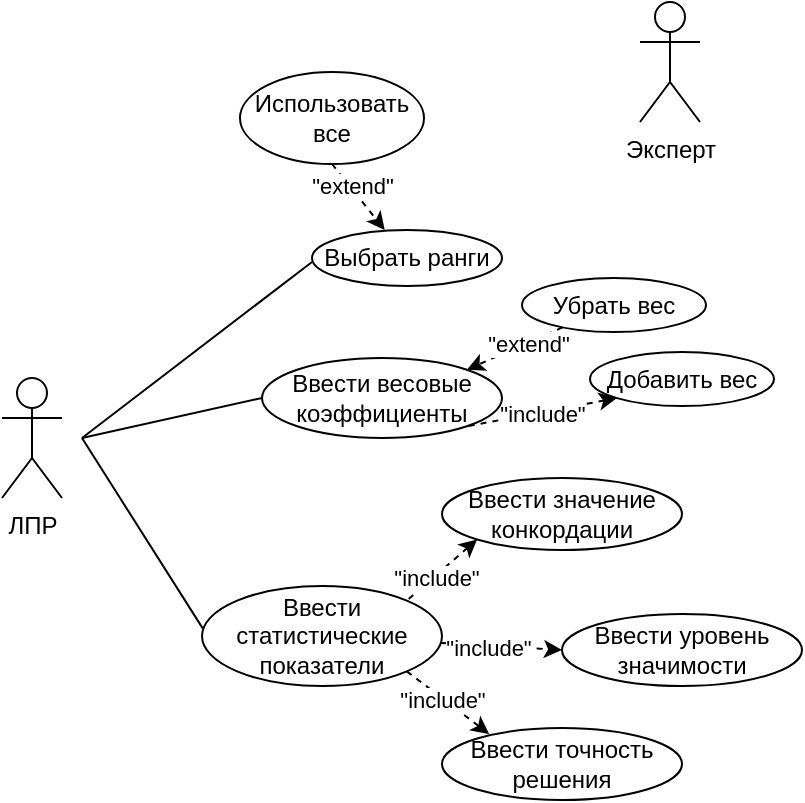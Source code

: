 <mxfile version="22.1.4" type="github">
  <diagram name="Страница — 1" id="13ZsyIA3A2PHv1gfF3Tv">
    <mxGraphModel dx="989" dy="538" grid="0" gridSize="10" guides="1" tooltips="1" connect="1" arrows="1" fold="1" page="1" pageScale="1" pageWidth="1169" pageHeight="827" math="0" shadow="0">
      <root>
        <mxCell id="0" />
        <mxCell id="1" parent="0" />
        <mxCell id="u1M5d2YBWSQStyXBgiU--1" value="ЛПР" style="shape=umlActor;verticalLabelPosition=bottom;verticalAlign=top;html=1;outlineConnect=0;" parent="1" vertex="1">
          <mxGeometry x="160" y="310" width="30" height="60" as="geometry" />
        </mxCell>
        <mxCell id="u1M5d2YBWSQStyXBgiU--2" value="" style="endArrow=none;html=1;rounded=0;endFill=0;" parent="1" edge="1">
          <mxGeometry width="50" height="50" relative="1" as="geometry">
            <mxPoint x="200" y="340" as="sourcePoint" />
            <mxPoint x="290" y="320" as="targetPoint" />
          </mxGeometry>
        </mxCell>
        <mxCell id="S01E7SAqJd3VSEOtWKj2-1" value="" style="endArrow=none;html=1;rounded=0;endFill=0;entryX=0.003;entryY=0.424;entryDx=0;entryDy=0;entryPerimeter=0;" edge="1" parent="1" target="S01E7SAqJd3VSEOtWKj2-2">
          <mxGeometry width="50" height="50" relative="1" as="geometry">
            <mxPoint x="200" y="340" as="sourcePoint" />
            <mxPoint x="290" y="370" as="targetPoint" />
          </mxGeometry>
        </mxCell>
        <mxCell id="S01E7SAqJd3VSEOtWKj2-6" value="&quot;include&quot;" style="rounded=0;orthogonalLoop=1;jettySize=auto;html=1;entryX=0;entryY=0.5;entryDx=0;entryDy=0;dashed=1;" edge="1" parent="1" source="S01E7SAqJd3VSEOtWKj2-2" target="S01E7SAqJd3VSEOtWKj2-5">
          <mxGeometry x="-0.219" y="-1" relative="1" as="geometry">
            <mxPoint as="offset" />
          </mxGeometry>
        </mxCell>
        <mxCell id="S01E7SAqJd3VSEOtWKj2-2" value="Ввести статистические показатели" style="ellipse;whiteSpace=wrap;html=1;" vertex="1" parent="1">
          <mxGeometry x="260" y="414" width="120" height="50" as="geometry" />
        </mxCell>
        <mxCell id="S01E7SAqJd3VSEOtWKj2-4" value="&quot;include&quot;" style="rounded=0;orthogonalLoop=1;jettySize=auto;html=1;exitX=0;exitY=1;exitDx=0;exitDy=0;entryX=1;entryY=0;entryDx=0;entryDy=0;endArrow=none;endFill=0;dashed=1;startArrow=classic;startFill=1;" edge="1" parent="1" source="S01E7SAqJd3VSEOtWKj2-3" target="S01E7SAqJd3VSEOtWKj2-2">
          <mxGeometry x="0.214" y="1" relative="1" as="geometry">
            <mxPoint as="offset" />
          </mxGeometry>
        </mxCell>
        <mxCell id="S01E7SAqJd3VSEOtWKj2-3" value="Ввести значение конкордации" style="ellipse;whiteSpace=wrap;html=1;" vertex="1" parent="1">
          <mxGeometry x="380" y="360" width="120" height="36" as="geometry" />
        </mxCell>
        <mxCell id="S01E7SAqJd3VSEOtWKj2-5" value="Ввести уровень значимости" style="ellipse;whiteSpace=wrap;html=1;" vertex="1" parent="1">
          <mxGeometry x="440" y="428" width="120" height="36" as="geometry" />
        </mxCell>
        <mxCell id="S01E7SAqJd3VSEOtWKj2-7" value="Ввести точность решения" style="ellipse;whiteSpace=wrap;html=1;" vertex="1" parent="1">
          <mxGeometry x="380" y="485" width="120" height="36" as="geometry" />
        </mxCell>
        <mxCell id="S01E7SAqJd3VSEOtWKj2-8" value="&quot;include&quot;" style="rounded=0;orthogonalLoop=1;jettySize=auto;html=1;exitX=1;exitY=1;exitDx=0;exitDy=0;entryX=0.197;entryY=0.085;entryDx=0;entryDy=0;entryPerimeter=0;dashed=1;" edge="1" parent="1" source="S01E7SAqJd3VSEOtWKj2-2" target="S01E7SAqJd3VSEOtWKj2-7">
          <mxGeometry x="-0.125" y="-1" relative="1" as="geometry">
            <mxPoint as="offset" />
          </mxGeometry>
        </mxCell>
        <mxCell id="S01E7SAqJd3VSEOtWKj2-9" value="" style="endArrow=none;html=1;rounded=0;endFill=0;" edge="1" parent="1">
          <mxGeometry width="50" height="50" relative="1" as="geometry">
            <mxPoint x="200" y="340" as="sourcePoint" />
            <mxPoint x="315" y="252" as="targetPoint" />
          </mxGeometry>
        </mxCell>
        <mxCell id="S01E7SAqJd3VSEOtWKj2-10" value="Выбрать ранги" style="ellipse;whiteSpace=wrap;html=1;" vertex="1" parent="1">
          <mxGeometry x="315" y="236" width="95" height="28" as="geometry" />
        </mxCell>
        <mxCell id="S01E7SAqJd3VSEOtWKj2-12" value="Убрать вес" style="ellipse;whiteSpace=wrap;html=1;" vertex="1" parent="1">
          <mxGeometry x="420" y="260" width="92" height="27" as="geometry" />
        </mxCell>
        <mxCell id="S01E7SAqJd3VSEOtWKj2-13" value="&quot;extend&quot;" style="rounded=0;orthogonalLoop=1;jettySize=auto;html=1;entryX=1;entryY=0;entryDx=0;entryDy=0;dashed=1;" edge="1" parent="1" source="S01E7SAqJd3VSEOtWKj2-12" target="u1M5d2YBWSQStyXBgiU--3">
          <mxGeometry x="-0.265" y="1" relative="1" as="geometry">
            <mxPoint x="444.4" y="335.56" as="targetPoint" />
            <mxPoint as="offset" />
          </mxGeometry>
        </mxCell>
        <mxCell id="S01E7SAqJd3VSEOtWKj2-14" value="Добавить вес" style="ellipse;whiteSpace=wrap;html=1;" vertex="1" parent="1">
          <mxGeometry x="454" y="297" width="92" height="27" as="geometry" />
        </mxCell>
        <mxCell id="S01E7SAqJd3VSEOtWKj2-16" value="&quot;include&quot;" style="rounded=0;orthogonalLoop=1;jettySize=auto;html=1;exitX=0;exitY=1;exitDx=0;exitDy=0;entryX=1;entryY=1;entryDx=0;entryDy=0;endArrow=none;endFill=0;dashed=1;startArrow=classic;startFill=1;" edge="1" parent="1" source="S01E7SAqJd3VSEOtWKj2-14" target="u1M5d2YBWSQStyXBgiU--3">
          <mxGeometry x="0.002" y="1" relative="1" as="geometry">
            <mxPoint x="407" y="401" as="sourcePoint" />
            <mxPoint x="372" y="431" as="targetPoint" />
            <mxPoint as="offset" />
          </mxGeometry>
        </mxCell>
        <mxCell id="u1M5d2YBWSQStyXBgiU--3" value="Ввести весовые&lt;br&gt;коэффициенты" style="ellipse;whiteSpace=wrap;html=1;" parent="1" vertex="1">
          <mxGeometry x="290" y="300" width="120" height="40" as="geometry" />
        </mxCell>
        <mxCell id="S01E7SAqJd3VSEOtWKj2-17" value="Использовать все" style="ellipse;whiteSpace=wrap;html=1;" vertex="1" parent="1">
          <mxGeometry x="279" y="157" width="92" height="46" as="geometry" />
        </mxCell>
        <mxCell id="S01E7SAqJd3VSEOtWKj2-18" value="&quot;extend&quot;" style="rounded=0;orthogonalLoop=1;jettySize=auto;html=1;entryX=0.383;entryY=0;entryDx=0;entryDy=0;dashed=1;entryPerimeter=0;exitX=0.5;exitY=1;exitDx=0;exitDy=0;" edge="1" parent="1" source="S01E7SAqJd3VSEOtWKj2-17" target="S01E7SAqJd3VSEOtWKj2-10">
          <mxGeometry x="-0.265" y="1" relative="1" as="geometry">
            <mxPoint x="450" y="295" as="sourcePoint" />
            <mxPoint x="402" y="316" as="targetPoint" />
            <mxPoint as="offset" />
          </mxGeometry>
        </mxCell>
        <mxCell id="S01E7SAqJd3VSEOtWKj2-19" value="Эксперт" style="shape=umlActor;verticalLabelPosition=bottom;verticalAlign=top;html=1;outlineConnect=0;" vertex="1" parent="1">
          <mxGeometry x="479" y="122" width="30" height="60" as="geometry" />
        </mxCell>
      </root>
    </mxGraphModel>
  </diagram>
</mxfile>
